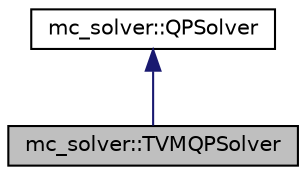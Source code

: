 digraph "mc_solver::TVMQPSolver"
{
 // INTERACTIVE_SVG=YES
  edge [fontname="Helvetica",fontsize="10",labelfontname="Helvetica",labelfontsize="10"];
  node [fontname="Helvetica",fontsize="10",shape=record];
  Node0 [label="mc_solver::TVMQPSolver",height=0.2,width=0.4,color="black", fillcolor="grey75", style="filled", fontcolor="black"];
  Node1 -> Node0 [dir="back",color="midnightblue",fontsize="10",style="solid",fontname="Helvetica"];
  Node1 [label="mc_solver::QPSolver",height=0.2,width=0.4,color="black", fillcolor="white", style="filled",URL="$structmc__solver_1_1QPSolver.html"];
}
